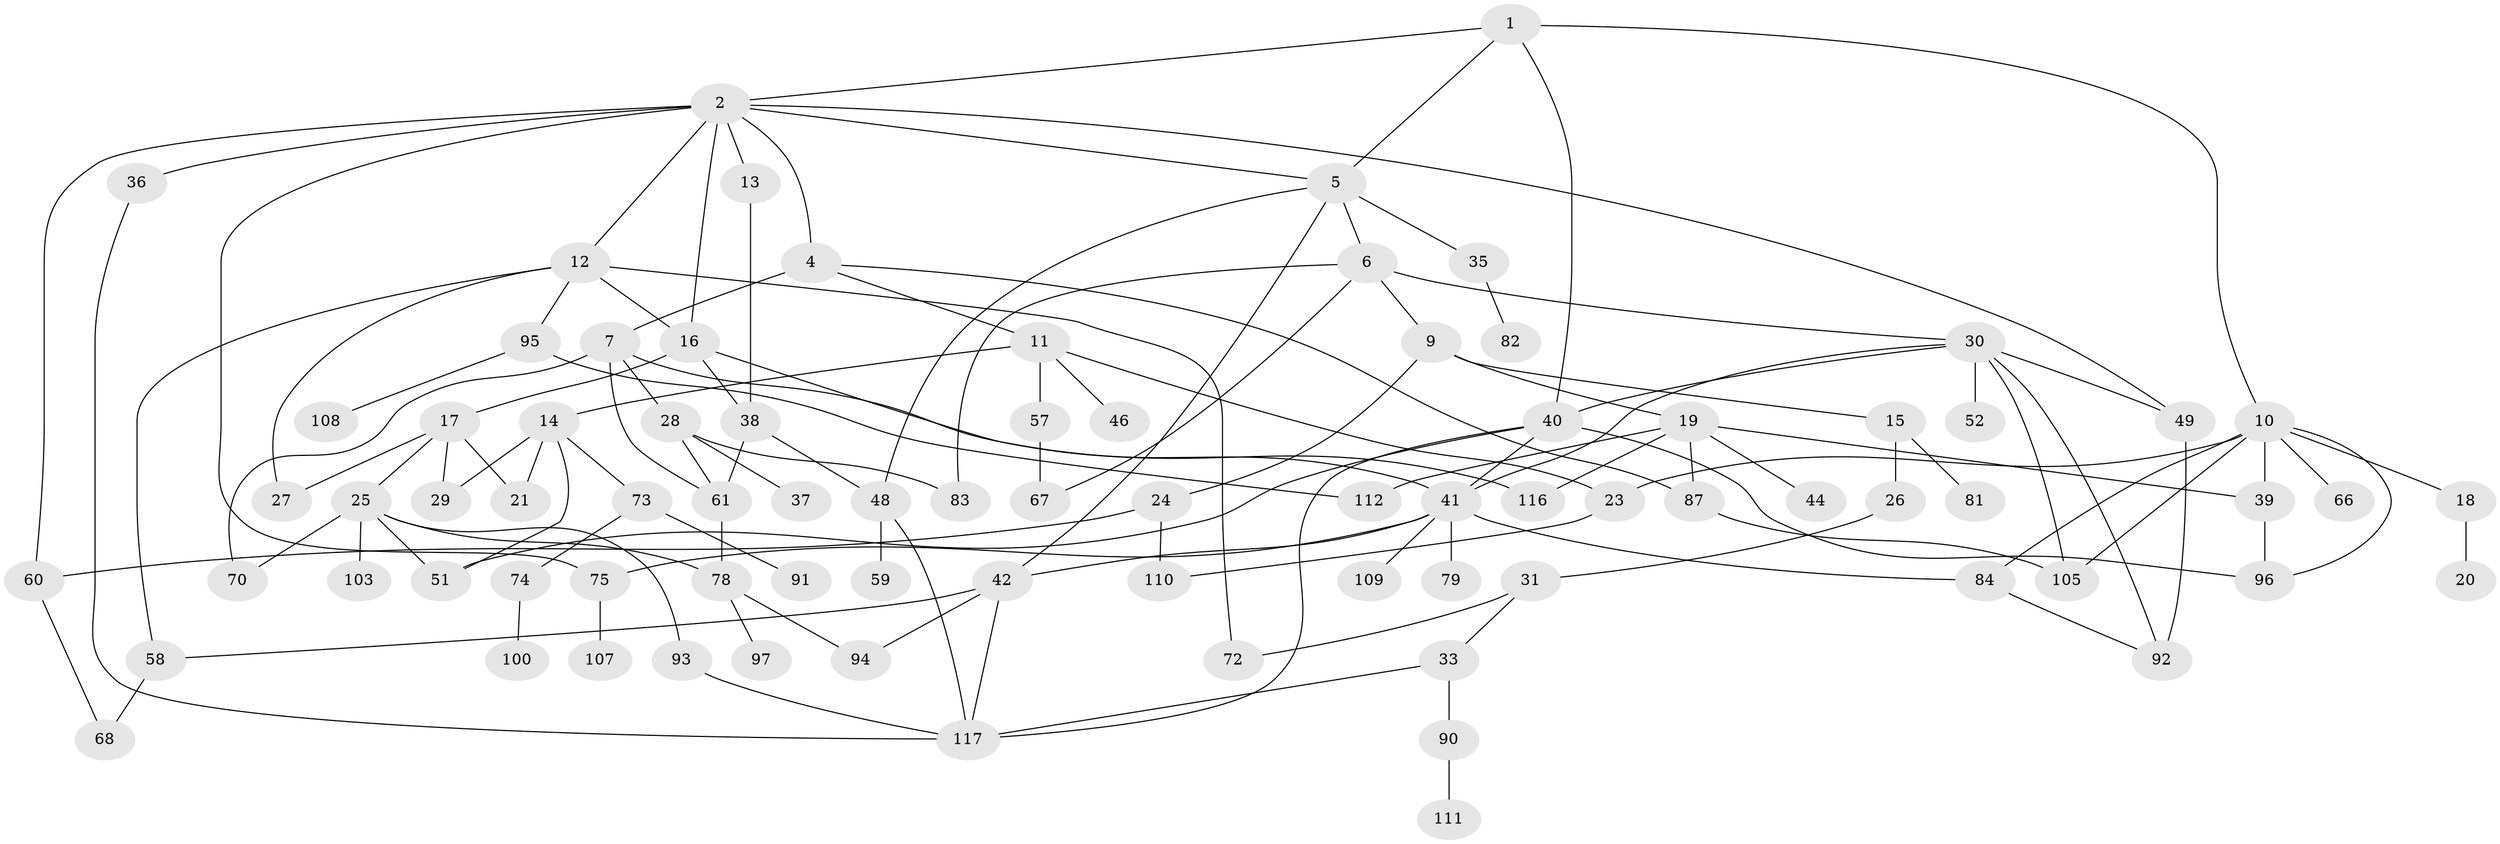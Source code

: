 // Generated by graph-tools (version 1.1) at 2025/23/03/03/25 07:23:30]
// undirected, 82 vertices, 125 edges
graph export_dot {
graph [start="1"]
  node [color=gray90,style=filled];
  1 [super="+8"];
  2 [super="+3"];
  4;
  5 [super="+22"];
  6 [super="+101"];
  7 [super="+77"];
  9;
  10 [super="+89"];
  11;
  12 [super="+62"];
  13;
  14 [super="+43"];
  15 [super="+64"];
  16 [super="+34"];
  17 [super="+45"];
  18;
  19 [super="+55"];
  20 [super="+71"];
  21;
  23;
  24;
  25 [super="+50"];
  26;
  27;
  28 [super="+99"];
  29;
  30 [super="+32"];
  31 [super="+47"];
  33 [super="+88"];
  35 [super="+53"];
  36;
  37;
  38 [super="+118"];
  39 [super="+63"];
  40 [super="+80"];
  41 [super="+54"];
  42 [super="+56"];
  44;
  46;
  48 [super="+104"];
  49 [super="+65"];
  51 [super="+69"];
  52;
  57;
  58 [super="+115"];
  59;
  60;
  61 [super="+120"];
  66;
  67 [super="+86"];
  68 [super="+76"];
  70;
  72 [super="+98"];
  73;
  74;
  75 [super="+85"];
  78;
  79;
  81;
  82;
  83;
  84;
  87 [super="+102"];
  90;
  91;
  92 [super="+114"];
  93;
  94;
  95 [super="+106"];
  96;
  97;
  100;
  103;
  105;
  107;
  108;
  109 [super="+113"];
  110;
  111;
  112;
  116;
  117 [super="+119"];
  1 -- 2;
  1 -- 10;
  1 -- 40;
  1 -- 5;
  2 -- 12;
  2 -- 75;
  2 -- 60;
  2 -- 49;
  2 -- 4;
  2 -- 5;
  2 -- 36;
  2 -- 13;
  2 -- 16;
  4 -- 7;
  4 -- 11;
  4 -- 87;
  5 -- 6;
  5 -- 48;
  5 -- 35;
  5 -- 42;
  6 -- 9;
  6 -- 30;
  6 -- 83;
  6 -- 67;
  7 -- 28;
  7 -- 70;
  7 -- 116;
  7 -- 61;
  9 -- 15;
  9 -- 19;
  9 -- 24;
  10 -- 18;
  10 -- 39 [weight=2];
  10 -- 66;
  10 -- 84;
  10 -- 105;
  10 -- 96;
  10 -- 23;
  11 -- 14;
  11 -- 23;
  11 -- 46;
  11 -- 57;
  12 -- 16;
  12 -- 27;
  12 -- 95;
  12 -- 72;
  12 -- 58;
  13 -- 38;
  14 -- 29;
  14 -- 73;
  14 -- 51;
  14 -- 21;
  15 -- 26;
  15 -- 81;
  16 -- 17;
  16 -- 38;
  16 -- 41;
  17 -- 21;
  17 -- 25;
  17 -- 27;
  17 -- 29;
  18 -- 20;
  19 -- 44;
  19 -- 116;
  19 -- 39;
  19 -- 112;
  19 -- 87;
  23 -- 110;
  24 -- 60;
  24 -- 110;
  25 -- 51;
  25 -- 93;
  25 -- 70;
  25 -- 78;
  25 -- 103;
  26 -- 31;
  28 -- 37;
  28 -- 61;
  28 -- 83;
  30 -- 41;
  30 -- 40;
  30 -- 49;
  30 -- 52;
  30 -- 105;
  30 -- 92;
  31 -- 33;
  31 -- 72;
  33 -- 90;
  33 -- 117;
  35 -- 82;
  36 -- 117;
  38 -- 48;
  38 -- 61;
  39 -- 96;
  40 -- 117;
  40 -- 51;
  40 -- 96;
  40 -- 41;
  41 -- 42;
  41 -- 75;
  41 -- 79;
  41 -- 109;
  41 -- 84;
  42 -- 58;
  42 -- 94;
  42 -- 117;
  48 -- 59;
  48 -- 117;
  49 -- 92;
  57 -- 67;
  58 -- 68;
  60 -- 68;
  61 -- 78;
  73 -- 74;
  73 -- 91;
  74 -- 100;
  75 -- 107;
  78 -- 94;
  78 -- 97;
  84 -- 92;
  87 -- 105;
  90 -- 111;
  93 -- 117;
  95 -- 108;
  95 -- 112;
}

